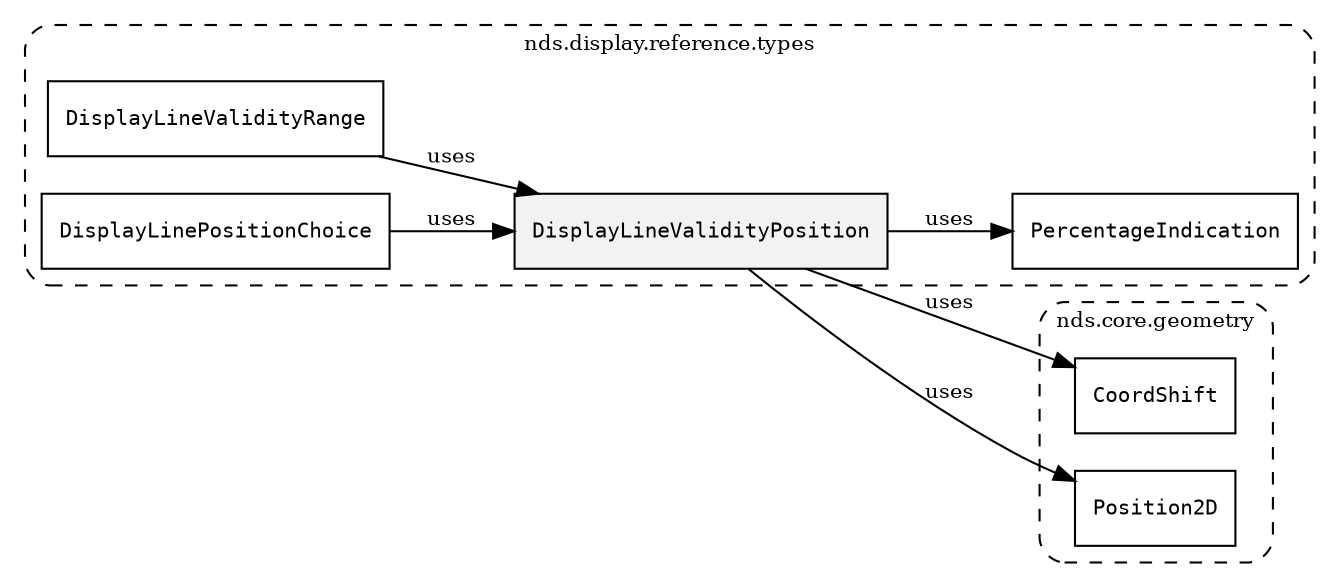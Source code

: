 /**
 * This dot file creates symbol collaboration diagram for DisplayLineValidityPosition.
 */
digraph ZSERIO
{
    node [shape=box, fontsize=10];
    rankdir="LR";
    fontsize=10;
    tooltip="DisplayLineValidityPosition collaboration diagram";

    subgraph "cluster_nds.display.reference.types"
    {
        style="dashed, rounded";
        label="nds.display.reference.types";
        tooltip="Package nds.display.reference.types";
        href="../../../content/packages/nds.display.reference.types.html#Package-nds-display-reference-types";
        target="_parent";

        "DisplayLineValidityPosition" [style="filled", fillcolor="#0000000D", target="_parent", label=<<font face="monospace"><table align="center" border="0" cellspacing="0" cellpadding="0"><tr><td href="../../../content/packages/nds.display.reference.types.html#Structure-DisplayLineValidityPosition" title="Structure defined in nds.display.reference.types">DisplayLineValidityPosition</td></tr></table></font>>];
        "PercentageIndication" [target="_parent", label=<<font face="monospace"><table align="center" border="0" cellspacing="0" cellpadding="0"><tr><td href="../../../content/packages/nds.display.reference.types.html#Subtype-PercentageIndication" title="Subtype defined in nds.display.reference.types">PercentageIndication</td></tr></table></font>>];
        "DisplayLineValidityRange" [target="_parent", label=<<font face="monospace"><table align="center" border="0" cellspacing="0" cellpadding="0"><tr><td href="../../../content/packages/nds.display.reference.types.html#Structure-DisplayLineValidityRange" title="Structure defined in nds.display.reference.types">DisplayLineValidityRange</td></tr></table></font>>];
        "DisplayLinePositionChoice" [target="_parent", label=<<font face="monospace"><table align="center" border="0" cellspacing="0" cellpadding="0"><tr><td href="../../../content/packages/nds.display.reference.types.html#Choice-DisplayLinePositionChoice" title="Choice defined in nds.display.reference.types">DisplayLinePositionChoice</td></tr></table></font>>];
    }

    subgraph "cluster_nds.core.geometry"
    {
        style="dashed, rounded";
        label="nds.core.geometry";
        tooltip="Package nds.core.geometry";
        href="../../../content/packages/nds.core.geometry.html#Package-nds-core-geometry";
        target="_parent";

        "CoordShift" [target="_parent", label=<<font face="monospace"><table align="center" border="0" cellspacing="0" cellpadding="0"><tr><td href="../../../content/packages/nds.core.geometry.html#Subtype-CoordShift" title="Subtype defined in nds.core.geometry">CoordShift</td></tr></table></font>>];
        "Position2D" [target="_parent", label=<<font face="monospace"><table align="center" border="0" cellspacing="0" cellpadding="0"><tr><td href="../../../content/packages/nds.core.geometry.html#Structure-Position2D" title="Structure defined in nds.core.geometry">Position2D</td></tr></table></font>>];
    }

    "DisplayLineValidityPosition" -> "CoordShift" [label="uses", fontsize=10];
    "DisplayLineValidityPosition" -> "Position2D" [label="uses", fontsize=10];
    "DisplayLineValidityPosition" -> "PercentageIndication" [label="uses", fontsize=10];
    "DisplayLineValidityRange" -> "DisplayLineValidityPosition" [label="uses", fontsize=10];
    "DisplayLinePositionChoice" -> "DisplayLineValidityPosition" [label="uses", fontsize=10];
}
